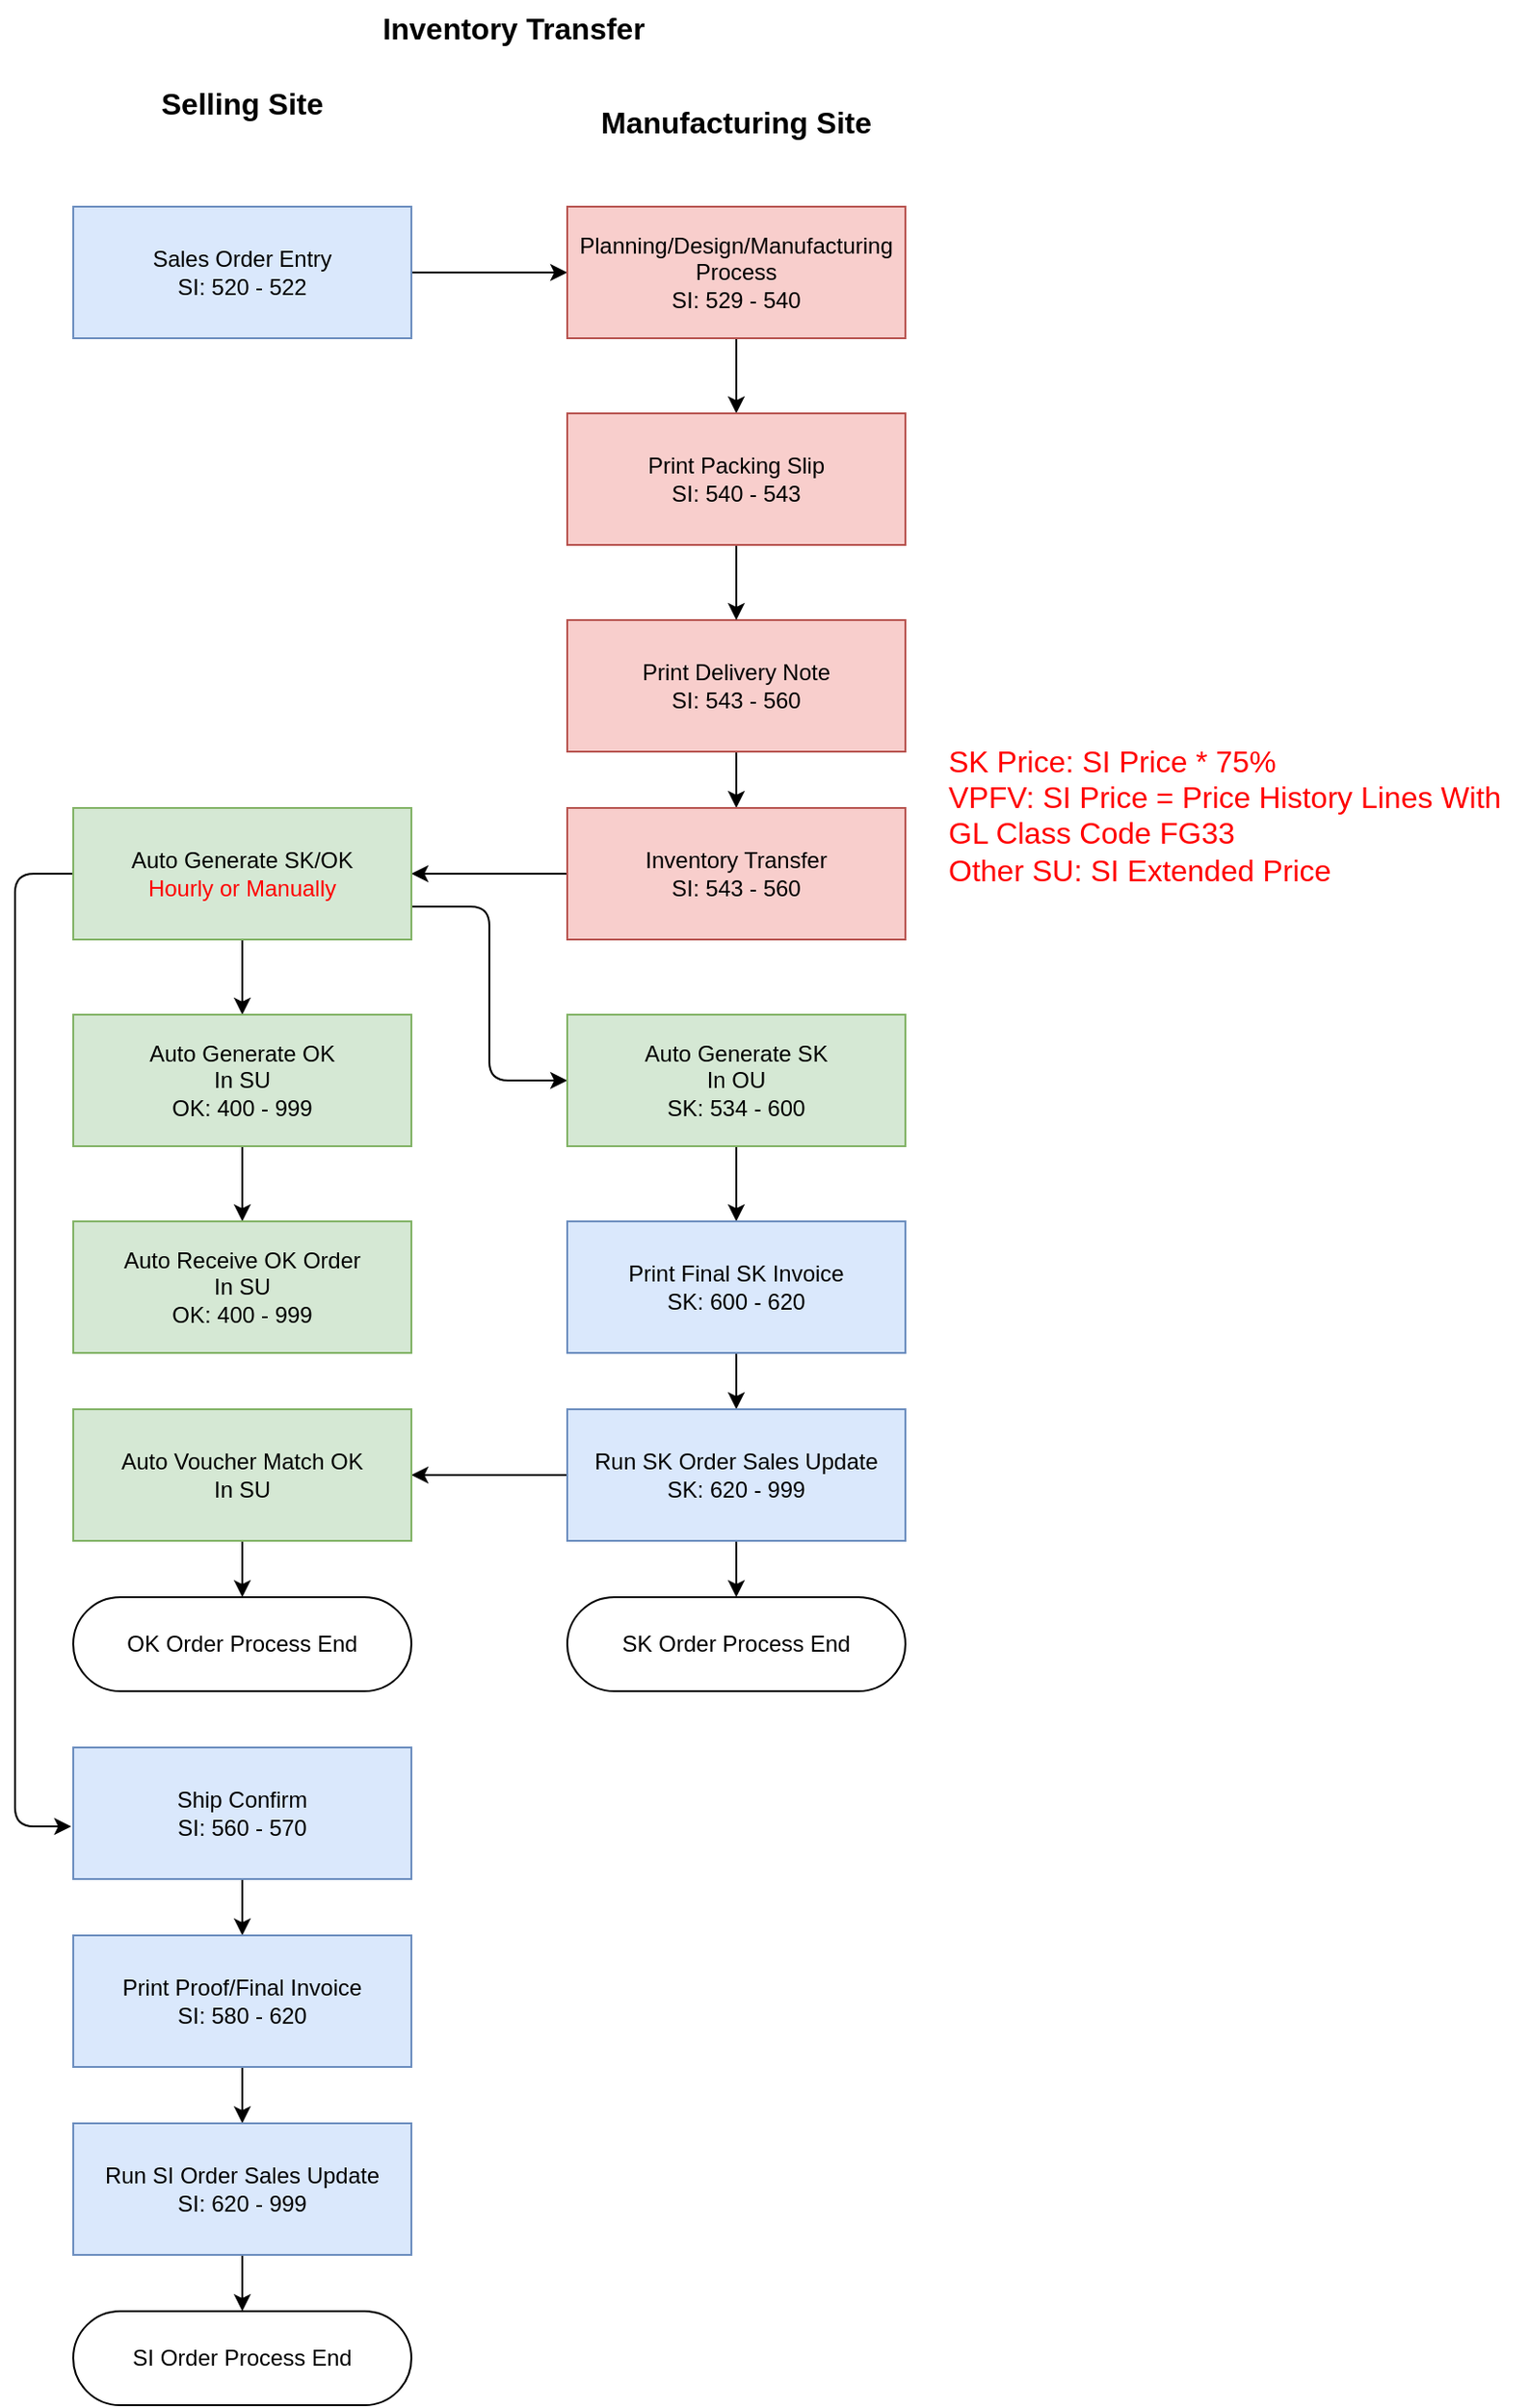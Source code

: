 <mxfile>
    <diagram id="NIP8vCB4eId5Prm6ArUl" name="Page-1">
        <mxGraphModel dx="1653" dy="1129" grid="1" gridSize="10" guides="1" tooltips="1" connect="1" arrows="1" fold="1" page="1" pageScale="1" pageWidth="827" pageHeight="1169" math="0" shadow="0">
            <root>
                <mxCell id="0"/>
                <mxCell id="1" parent="0"/>
                <mxCell id="4" value="" style="edgeStyle=none;html=1;" parent="1" source="2" target="3" edge="1">
                    <mxGeometry relative="1" as="geometry"/>
                </mxCell>
                <mxCell id="2" value="Sales Order Entry&lt;br&gt;SI: 520 - 522" style="rounded=0;whiteSpace=wrap;html=1;fillColor=#dae8fc;strokeColor=#6c8ebf;" parent="1" vertex="1">
                    <mxGeometry x="51" y="120" width="180" height="70" as="geometry"/>
                </mxCell>
                <mxCell id="53" value="" style="edgeStyle=orthogonalEdgeStyle;html=1;fontFamily=Helvetica;fontSize=16;fontColor=#FF0000;" parent="1" source="3" target="52" edge="1">
                    <mxGeometry relative="1" as="geometry"/>
                </mxCell>
                <mxCell id="3" value="Planning/Design/Manufacturing Process&lt;br&gt;SI: 529 - 540" style="rounded=0;whiteSpace=wrap;html=1;fillColor=#f8cecc;strokeColor=#b85450;" parent="1" vertex="1">
                    <mxGeometry x="314" y="120" width="180" height="70" as="geometry"/>
                </mxCell>
                <mxCell id="8" value="" style="edgeStyle=none;html=1;" parent="1" source="5" target="7" edge="1">
                    <mxGeometry relative="1" as="geometry"/>
                </mxCell>
                <mxCell id="5" value="Print Delivery Note&lt;br&gt;SI: 543 - 560" style="rounded=0;whiteSpace=wrap;html=1;fillColor=#f8cecc;strokeColor=#b85450;" parent="1" vertex="1">
                    <mxGeometry x="314" y="340" width="180" height="70" as="geometry"/>
                </mxCell>
                <mxCell id="10" value="" style="edgeStyle=none;html=1;" parent="1" source="7" target="9" edge="1">
                    <mxGeometry relative="1" as="geometry"/>
                </mxCell>
                <mxCell id="7" value="Inventory Transfer&lt;br&gt;SI: 543 - 560" style="rounded=0;whiteSpace=wrap;html=1;fillColor=#f8cecc;strokeColor=#b85450;" parent="1" vertex="1">
                    <mxGeometry x="314" y="440" width="180" height="70" as="geometry"/>
                </mxCell>
                <mxCell id="12" value="" style="edgeStyle=none;html=1;" parent="1" source="9" target="11" edge="1">
                    <mxGeometry relative="1" as="geometry"/>
                </mxCell>
                <mxCell id="37" style="edgeStyle=orthogonalEdgeStyle;html=1;exitX=0;exitY=0.5;exitDx=0;exitDy=0;fontFamily=Helvetica;fontSize=12;fontColor=default;entryX=-0.006;entryY=0.6;entryDx=0;entryDy=0;entryPerimeter=0;" parent="1" source="9" target="35" edge="1">
                    <mxGeometry relative="1" as="geometry">
                        <mxPoint x="-60" y="836" as="targetPoint"/>
                        <Array as="points">
                            <mxPoint x="20" y="475"/>
                            <mxPoint x="20" y="982"/>
                        </Array>
                    </mxGeometry>
                </mxCell>
                <mxCell id="47" style="edgeStyle=orthogonalEdgeStyle;html=1;entryX=0;entryY=0.5;entryDx=0;entryDy=0;fontFamily=Helvetica;fontSize=16;fontColor=#FF0000;exitX=1;exitY=0.75;exitDx=0;exitDy=0;" parent="1" source="9" target="15" edge="1">
                    <mxGeometry relative="1" as="geometry"/>
                </mxCell>
                <mxCell id="9" value="Auto&amp;nbsp;Generate SK/OK&lt;br&gt;&lt;font color=&quot;#ff0000&quot;&gt;Hourly or Manually&lt;/font&gt;" style="rounded=0;whiteSpace=wrap;html=1;fillColor=#d5e8d4;strokeColor=#82b366;" parent="1" vertex="1">
                    <mxGeometry x="51" y="440" width="180" height="70" as="geometry"/>
                </mxCell>
                <mxCell id="14" value="" style="edgeStyle=none;html=1;" parent="1" source="11" target="13" edge="1">
                    <mxGeometry relative="1" as="geometry"/>
                </mxCell>
                <mxCell id="11" value="Auto&amp;nbsp;Generate OK&lt;br&gt;In SU&lt;br&gt;OK: 400 - 999" style="rounded=0;whiteSpace=wrap;html=1;fillColor=#d5e8d4;strokeColor=#82b366;" parent="1" vertex="1">
                    <mxGeometry x="51" y="550" width="180" height="70" as="geometry"/>
                </mxCell>
                <mxCell id="13" value="Auto Receive OK Order&lt;br&gt;In SU&lt;br&gt;OK: 400 - 999" style="rounded=0;whiteSpace=wrap;html=1;fillColor=#d5e8d4;strokeColor=#82b366;" parent="1" vertex="1">
                    <mxGeometry x="51" y="660" width="180" height="70" as="geometry"/>
                </mxCell>
                <mxCell id="18" value="" style="edgeStyle=none;html=1;" parent="1" source="15" target="17" edge="1">
                    <mxGeometry relative="1" as="geometry"/>
                </mxCell>
                <mxCell id="15" value="Auto&amp;nbsp;Generate SK&lt;br&gt;In OU&lt;br&gt;SK: 534 - 600" style="rounded=0;whiteSpace=wrap;html=1;fillColor=#d5e8d4;strokeColor=#82b366;" parent="1" vertex="1">
                    <mxGeometry x="314" y="550" width="180" height="70" as="geometry"/>
                </mxCell>
                <mxCell id="20" value="" style="edgeStyle=none;html=1;" parent="1" source="17" target="19" edge="1">
                    <mxGeometry relative="1" as="geometry"/>
                </mxCell>
                <mxCell id="17" value="Print Final SK Invoice&lt;br&gt;SK: 600 - 620" style="rounded=0;whiteSpace=wrap;html=1;fillColor=#dae8fc;strokeColor=#6c8ebf;" parent="1" vertex="1">
                    <mxGeometry x="314" y="660" width="180" height="70" as="geometry"/>
                </mxCell>
                <mxCell id="22" value="" style="edgeStyle=none;html=1;" parent="1" source="19" target="21" edge="1">
                    <mxGeometry relative="1" as="geometry"/>
                </mxCell>
                <mxCell id="34" value="" style="edgeStyle=none;html=1;fontFamily=Helvetica;fontSize=12;fontColor=default;" parent="1" source="19" target="33" edge="1">
                    <mxGeometry relative="1" as="geometry"/>
                </mxCell>
                <mxCell id="19" value="Run SK&amp;nbsp;Order Sales Update&lt;br&gt;SK: 620 - 999" style="rounded=0;whiteSpace=wrap;html=1;fillColor=#dae8fc;strokeColor=#6c8ebf;" parent="1" vertex="1">
                    <mxGeometry x="314" y="760" width="180" height="70" as="geometry"/>
                </mxCell>
                <mxCell id="29" value="" style="edgeStyle=none;html=1;" parent="1" source="21" target="28" edge="1">
                    <mxGeometry relative="1" as="geometry"/>
                </mxCell>
                <mxCell id="21" value="Auto Voucher Match OK&lt;br&gt;In&amp;nbsp;SU" style="rounded=0;whiteSpace=wrap;html=1;fillColor=#d5e8d4;strokeColor=#82b366;" parent="1" vertex="1">
                    <mxGeometry x="51" y="760" width="180" height="70" as="geometry"/>
                </mxCell>
                <mxCell id="28" value="OK Order Process End" style="rounded=1;whiteSpace=wrap;html=1;arcSize=50;" parent="1" vertex="1">
                    <mxGeometry x="51" y="860" width="180" height="50" as="geometry"/>
                </mxCell>
                <mxCell id="33" value="SK Order Process End" style="rounded=1;whiteSpace=wrap;html=1;arcSize=50;" parent="1" vertex="1">
                    <mxGeometry x="314" y="860" width="180" height="50" as="geometry"/>
                </mxCell>
                <mxCell id="39" value="" style="edgeStyle=orthogonalEdgeStyle;html=1;fontFamily=Helvetica;fontSize=12;fontColor=default;" parent="1" source="35" target="38" edge="1">
                    <mxGeometry relative="1" as="geometry"/>
                </mxCell>
                <mxCell id="35" value="Ship Confirm&lt;br&gt;SI: 560 - 570" style="rounded=0;whiteSpace=wrap;html=1;fillColor=#dae8fc;strokeColor=#6c8ebf;" parent="1" vertex="1">
                    <mxGeometry x="51" y="940" width="180" height="70" as="geometry"/>
                </mxCell>
                <mxCell id="41" value="" style="edgeStyle=orthogonalEdgeStyle;html=1;fontFamily=Helvetica;fontSize=12;fontColor=default;" parent="1" source="38" target="40" edge="1">
                    <mxGeometry relative="1" as="geometry"/>
                </mxCell>
                <mxCell id="38" value="Print Proof/Final Invoice&lt;br&gt;SI: 580 - 620" style="rounded=0;whiteSpace=wrap;html=1;fillColor=#dae8fc;strokeColor=#6c8ebf;" parent="1" vertex="1">
                    <mxGeometry x="51" y="1040" width="180" height="70" as="geometry"/>
                </mxCell>
                <mxCell id="43" value="" style="edgeStyle=orthogonalEdgeStyle;html=1;fontFamily=Helvetica;fontSize=12;fontColor=default;" parent="1" source="40" target="42" edge="1">
                    <mxGeometry relative="1" as="geometry"/>
                </mxCell>
                <mxCell id="40" value="Run SI Order Sales Update&lt;br&gt;SI: 620 - 999" style="rounded=0;whiteSpace=wrap;html=1;fillColor=#dae8fc;strokeColor=#6c8ebf;" parent="1" vertex="1">
                    <mxGeometry x="51" y="1140" width="180" height="70" as="geometry"/>
                </mxCell>
                <mxCell id="42" value="SI Order Process End" style="rounded=1;whiteSpace=wrap;html=1;arcSize=50;" parent="1" vertex="1">
                    <mxGeometry x="51" y="1240" width="180" height="50" as="geometry"/>
                </mxCell>
                <mxCell id="44" value="&lt;font style=&quot;font-size: 16px&quot;&gt;&lt;b&gt;Selling Site&lt;/b&gt;&lt;/font&gt;" style="text;html=1;strokeColor=none;fillColor=none;align=center;verticalAlign=middle;whiteSpace=wrap;rounded=0;fontFamily=Helvetica;fontSize=12;fontColor=default;" parent="1" vertex="1">
                    <mxGeometry x="81" y="50" width="120" height="30" as="geometry"/>
                </mxCell>
                <mxCell id="45" value="&lt;font style=&quot;font-size: 16px&quot;&gt;&lt;b&gt;Manufacturing Site&lt;/b&gt;&lt;/font&gt;" style="text;html=1;strokeColor=none;fillColor=none;align=center;verticalAlign=middle;whiteSpace=wrap;rounded=0;fontFamily=Helvetica;fontSize=12;fontColor=default;" parent="1" vertex="1">
                    <mxGeometry x="314" y="60" width="180" height="30" as="geometry"/>
                </mxCell>
                <mxCell id="46" value="SK Price: SI Price * 75%&lt;br&gt;VPFV: SI Price = Price History Lines With GL Class Code FG33&lt;br&gt;Other SU: SI Extended Price" style="text;html=1;strokeColor=none;fillColor=none;align=left;verticalAlign=top;whiteSpace=wrap;rounded=0;fontFamily=Helvetica;fontSize=16;fontColor=#FF0000;" parent="1" vertex="1">
                    <mxGeometry x="515" y="399" width="310" height="84" as="geometry"/>
                </mxCell>
                <mxCell id="54" value="" style="edgeStyle=orthogonalEdgeStyle;html=1;fontFamily=Helvetica;fontSize=16;fontColor=#FF0000;" parent="1" source="52" target="5" edge="1">
                    <mxGeometry relative="1" as="geometry"/>
                </mxCell>
                <mxCell id="52" value="Print Packing Slip&lt;br&gt;SI: 540 - 543" style="rounded=0;whiteSpace=wrap;html=1;fillColor=#f8cecc;strokeColor=#b85450;" parent="1" vertex="1">
                    <mxGeometry x="314" y="230" width="180" height="70" as="geometry"/>
                </mxCell>
                <mxCell id="55" value="&lt;font style=&quot;font-size: 16px&quot;&gt;&lt;b&gt;Inventory Transfer&lt;/b&gt;&lt;/font&gt;" style="text;html=1;strokeColor=none;fillColor=none;align=center;verticalAlign=middle;whiteSpace=wrap;rounded=0;fontFamily=Helvetica;fontSize=12;fontColor=default;" parent="1" vertex="1">
                    <mxGeometry x="51" y="10" width="469" height="30" as="geometry"/>
                </mxCell>
            </root>
        </mxGraphModel>
    </diagram>
</mxfile>